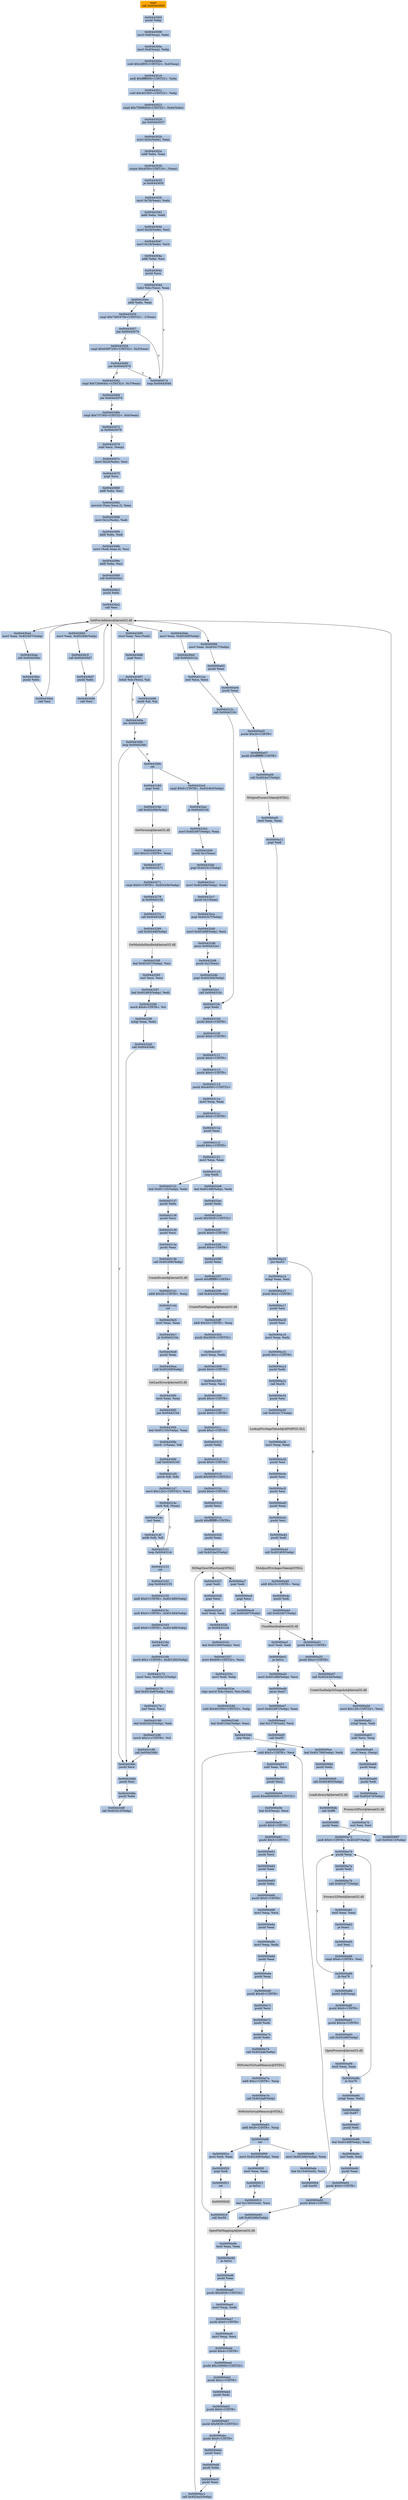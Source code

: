 digraph G {
node[shape=rectangle,style=filled,fillcolor=lightsteelblue,color=lightsteelblue]
bgcolor="transparent"
a0x00443000call_0x00443005[label="start\ncall 0x00443005",color="lightgrey",fillcolor="orange"];
a0x00443005pushl_ebp[label="0x00443005\npushl %ebp"];
a0x00443006movl_0x8esp__ebx[label="0x00443006\nmovl 0x8(%esp), %ebx"];
a0x0044300amovl_0x4esp__ebp[label="0x0044300a\nmovl 0x4(%esp), %ebp"];
a0x0044300esubl_0x2df05UINT32_0x4esp_[label="0x0044300e\nsubl $0x2df05<UINT32>, 0x4(%esp)"];
a0x00443016andl_0xfffff000UINT32_ebx[label="0x00443016\nandl $0xfffff000<UINT32>, %ebx"];
a0x0044301csubl_0x401005UINT32_ebp[label="0x0044301c\nsubl $0x401005<UINT32>, %ebp"];
a0x00443022cmpl_0x73696854UINT32_0x4eebx_[label="0x00443022\ncmpl $0x73696854<UINT32>, 0x4e(%ebx)"];
a0x00443029jne_0x00443037[label="0x00443029\njne 0x00443037"];
a0x0044302bmovl_0x3cebx__eax[label="0x0044302b\nmovl 0x3c(%ebx), %eax"];
a0x0044302eaddl_ebx_eax[label="0x0044302e\naddl %ebx, %eax"];
a0x00443030cmpw_0x4550UINT16_eax_[label="0x00443030\ncmpw $0x4550<UINT16>, (%eax)"];
a0x00443035je_0x0044303f[label="0x00443035\nje 0x0044303f"];
a0x0044303fmovl_0x78eax__edx[label="0x0044303f\nmovl 0x78(%eax), %edx"];
a0x00443042addl_ebx_edx[label="0x00443042\naddl %ebx, %edx"];
a0x00443044movl_0x20edx__esi[label="0x00443044\nmovl 0x20(%edx), %esi"];
a0x00443047movl_0x18edx__ecx[label="0x00443047\nmovl 0x18(%edx), %ecx"];
a0x0044304aaddl_ebx_esi[label="0x0044304a\naddl %ebx, %esi"];
a0x0044304cpushl_ecx[label="0x0044304c\npushl %ecx"];
a0x0044304dlodsl_ds_esi__eax[label="0x0044304d\nlodsl %ds:(%esi), %eax"];
a0x0044304eaddl_ebx_eax[label="0x0044304e\naddl %ebx, %eax"];
a0x00443050cmpl_0x74654700UINT32__1eax_[label="0x00443050\ncmpl $0x74654700<UINT32>, -1(%eax)"];
a0x00443057jne_0x00443074[label="0x00443057\njne 0x00443074"];
a0x00443074loop_0x0044304d[label="0x00443074\nloop 0x0044304d"];
a0x00443059cmpl_0x636f7250UINT32_0x3eax_[label="0x00443059\ncmpl $0x636f7250<UINT32>, 0x3(%eax)"];
a0x00443060jne_0x00443074[label="0x00443060\njne 0x00443074"];
a0x00443062cmpl_0x72646441UINT32_0x7eax_[label="0x00443062\ncmpl $0x72646441<UINT32>, 0x7(%eax)"];
a0x00443069jne_0x00443074[label="0x00443069\njne 0x00443074"];
a0x0044306bcmpl_0x737365UINT32_0xbeax_[label="0x0044306b\ncmpl $0x737365<UINT32>, 0xb(%eax)"];
a0x00443072je_0x00443079[label="0x00443072\nje 0x00443079"];
a0x00443079subl_ecx_esp_[label="0x00443079\nsubl %ecx, (%esp)"];
a0x0044307cmovl_0x24edx__esi[label="0x0044307c\nmovl 0x24(%edx), %esi"];
a0x0044307fpopl_ecx[label="0x0044307f\npopl %ecx"];
a0x00443080addl_ebx_esi[label="0x00443080\naddl %ebx, %esi"];
a0x00443082movzwl_esiecx2__eax[label="0x00443082\nmovzwl (%esi,%ecx,2), %eax"];
a0x00443086movl_0x1cedx__edi[label="0x00443086\nmovl 0x1c(%edx), %edi"];
a0x00443089addl_ebx_edi[label="0x00443089\naddl %ebx, %edi"];
a0x0044308bmovl_edieax4__esi[label="0x0044308b\nmovl (%edi,%eax,4), %esi"];
a0x0044308eaddl_ebx_esi[label="0x0044308e\naddl %ebx, %esi"];
a0x00443090call_0x004430a1[label="0x00443090\ncall 0x004430a1"];
a0x004430a1pushl_ebx[label="0x004430a1\npushl %ebx"];
a0x004430a2call_esi[label="0x004430a2\ncall %esi"];
GetProcAddress_kernel32_dll[label="GetProcAddress@kernel32.dll",color="lightgrey",fillcolor="lightgrey"];
a0x004430a4movl_eax_0x402407ebp_[label="0x004430a4\nmovl %eax, 0x402407(%ebp)"];
a0x004430aacall_0x004430bc[label="0x004430aa\ncall 0x004430bc"];
a0x004430bcpushl_ebx[label="0x004430bc\npushl %ebx"];
a0x004430bdcall_esi[label="0x004430bd\ncall %esi"];
a0x004430bfmovl_eax_0x40240bebp_[label="0x004430bf\nmovl %eax, 0x40240b(%ebp)"];
a0x004430c5call_0x004430d7[label="0x004430c5\ncall 0x004430d7"];
a0x004430d7pushl_ebx[label="0x004430d7\npushl %ebx"];
a0x004430d8call_esi[label="0x004430d8\ncall %esi"];
a0x004430damovl_eax_0x40240febp_[label="0x004430da\nmovl %eax, 0x40240f(%ebp)"];
a0x004430e0call_0x0044312a[label="0x004430e0\ncall 0x0044312a"];
a0x0044312axorl_ecx_ecx[label="0x0044312a\nxorl %ecx, %ecx"];
a0x0044312ccall_0x0044310c[label="0x0044312c\ncall 0x0044310c"];
a0x0044310cpopl_edx[label="0x0044310c\npopl %edx"];
a0x0044310dpushl_0x0UINT8[label="0x0044310d\npushl $0x0<UINT8>"];
a0x0044310fpushl_0x0UINT8[label="0x0044310f\npushl $0x0<UINT8>"];
a0x00443111pushl_0x0UINT8[label="0x00443111\npushl $0x0<UINT8>"];
a0x00443113pushl_0x0UINT8[label="0x00443113\npushl $0x0<UINT8>"];
a0x00443115pushl_0x40001UINT32[label="0x00443115\npushl $0x40001<UINT32>"];
a0x0044311amovl_esp_eax[label="0x0044311a\nmovl %esp, %eax"];
a0x0044311cpushl_0x0UINT8[label="0x0044311c\npushl $0x0<UINT8>"];
a0x0044311epushl_eax[label="0x0044311e\npushl %eax"];
a0x0044311fpushl_0xcUINT8[label="0x0044311f\npushl $0xc<UINT8>"];
a0x00443121movl_esp_eax[label="0x00443121\nmovl %esp, %eax"];
a0x00443123jmp_edx[label="0x00443123\njmp %edx"];
a0x00443131leal_0x401125ebp__edx[label="0x00443131\nleal 0x401125(%ebp), %edx"];
a0x00443137pushl_edx[label="0x00443137\npushl %edx"];
a0x00443138pushl_ecx[label="0x00443138\npushl %ecx"];
a0x00443139pushl_ecx[label="0x00443139\npushl %ecx"];
a0x0044313apushl_eax[label="0x0044313a\npushl %eax"];
a0x0044313bcall_0x40240bebp_[label="0x0044313b\ncall 0x40240b(%ebp)"];
CreateEventA_kernel32_dll[label="CreateEventA@kernel32.dll",color="lightgrey",fillcolor="lightgrey"];
a0x00443141addl_0x20UINT8_esp[label="0x00443141\naddl $0x20<UINT8>, %esp"];
a0x00443144ret[label="0x00443144\nret"];
a0x004430e5testl_eax_eax[label="0x004430e5\ntestl %eax, %eax"];
a0x004430e7je_0x0044310a[label="0x004430e7\nje 0x0044310a"];
a0x004430e9pushl_eax[label="0x004430e9\npushl %eax"];
a0x004430eacall_0x40240febp_[label="0x004430ea\ncall 0x40240f(%ebp)"];
GetLastError_kernel32_dll[label="GetLastError@kernel32.dll",color="lightgrey",fillcolor="lightgrey"];
a0x004430f0testl_eax_eax[label="0x004430f0\ntestl %eax, %eax"];
a0x004430f2jne_0x00443104[label="0x004430f2\njne 0x00443104"];
a0x004430f4leal_0x401155ebp__eax[label="0x004430f4\nleal 0x401155(%ebp), %eax"];
a0x004430famovb__1eax__dl[label="0x004430fa\nmovb -1(%eax), %dl"];
a0x004430fdcall_0x00443145[label="0x004430fd\ncall 0x00443145"];
a0x00443145movb_dl_dh[label="0x00443145\nmovb %dl, %dh"];
a0x00443147movl_0x12b2UINT32_ecx[label="0x00443147\nmovl $0x12b2<UINT32>, %ecx"];
a0x0044314cxorb_dl_eax_[label="0x0044314c\nxorb %dl, (%eax)"];
a0x0044314eincl_eax[label="0x0044314e\nincl %eax"];
a0x0044314faddb_dh_dl[label="0x0044314f\naddb %dh, %dl"];
a0x00443151loop_0x0044314c[label="0x00443151\nloop 0x0044314c"];
a0x00443153ret[label="0x00443153\nret"];
a0x00443102jmp_0x00443155[label="0x00443102\njmp 0x00443155"];
a0x00443155andl_0x0UINT8_0x401480ebp_[label="0x00443155\nandl $0x0<UINT8>, 0x401480(%ebp)"];
a0x0044315candl_0x0UINT8_0x401484ebp_[label="0x0044315c\nandl $0x0<UINT8>, 0x401484(%ebp)"];
a0x00443163andl_0x0UINT8_0x401488ebp_[label="0x00443163\nandl $0x0<UINT8>, 0x401488(%ebp)"];
a0x0044316apushl_edi[label="0x0044316a\npushl %edi"];
a0x0044316bmovb_0x1UINT8_0x401262ebp_[label="0x0044316b\nmovb $0x1<UINT8>, 0x401262(%ebp)"];
a0x00443172movl_esi_0x402413ebp_[label="0x00443172\nmovl %esi, 0x402413(%ebp)"];
a0x00443178leal_0x4014a9ebp__esi[label="0x00443178\nleal 0x4014a9(%ebp), %esi"];
a0x0044317exorl_ecx_ecx[label="0x0044317e\nxorl %ecx, %ecx"];
a0x00443180leal_0x402423ebp__edi[label="0x00443180\nleal 0x402423(%ebp), %edi"];
a0x00443186movb_0x1cUINT8_cl[label="0x00443186\nmovb $0x1c<UINT8>, %cl"];
a0x00443188call_0x0044348c[label="0x00443188\ncall 0x0044348c"];
a0x0044348cpushl_ecx[label="0x0044348c\npushl %ecx"];
a0x0044348dpushl_esi[label="0x0044348d\npushl %esi"];
a0x0044348epushl_ebx[label="0x0044348e\npushl %ebx"];
a0x0044348fcall_0x402413ebp_[label="0x0044348f\ncall 0x402413(%ebp)"];
a0x00443495stosl_eax_es_edi_[label="0x00443495\nstosl %eax, %es:(%edi)"];
a0x00443496popl_ecx[label="0x00443496\npopl %ecx"];
a0x00443497lodsb_ds_esi__al[label="0x00443497\nlodsb %ds:(%esi), %al"];
a0x00443498testb_al_al[label="0x00443498\ntestb %al, %al"];
a0x0044349ajne_0x00443497[label="0x0044349a\njne 0x00443497"];
a0x0044349cloop_0x0044348c[label="0x0044349c\nloop 0x0044348c"];
a0x0044349eret[label="0x0044349e\nret"];
a0x0044318dpopl_edi[label="0x0044318d\npopl %edi"];
a0x0044318ecall_0x40245bebp_[label="0x0044318e\ncall 0x40245b(%ebp)"];
GetVersion_kernel32_dll[label="GetVersion@kernel32.dll",color="lightgrey",fillcolor="lightgrey"];
a0x00443194shrl_0x1fUINT8_eax[label="0x00443194\nshrl $0x1f<UINT8>, %eax"];
a0x00443197je_0x00443271[label="0x00443197\nje 0x00443271"];
a0x00443271cmpl_0x0UINT8_0x40243bebp_[label="0x00443271\ncmpl $0x0<UINT8>, 0x40243b(%ebp)"];
a0x00443278je_0x00443104[label="0x00443278\nje 0x00443104"];
a0x0044327ecall_0x00443289[label="0x0044327e\ncall 0x00443289"];
a0x00443289call_0x40244febp_[label="0x00443289\ncall 0x40244f(%ebp)"];
GetModuleHandleA_kernel32_dll[label="GetModuleHandleA@kernel32.dll",color="lightgrey",fillcolor="lightgrey"];
a0x0044328fleal_0x401637ebp__esi[label="0x0044328f\nleal 0x401637(%ebp), %esi"];
a0x00443295xorl_ecx_ecx[label="0x00443295\nxorl %ecx, %ecx"];
a0x00443297leal_0x402493ebp__edi[label="0x00443297\nleal 0x402493(%ebp), %edi"];
a0x0044329dmovb_0x9UINT8_cl[label="0x0044329d\nmovb $0x9<UINT8>, %cl"];
a0x0044329fxchgl_eax_ebx[label="0x0044329f\nxchgl %eax, %ebx"];
a0x004432a0call_0x0044348c[label="0x004432a0\ncall 0x0044348c"];
a0x004432a5cmpl_0x0UINT8_0x4024b3ebp_[label="0x004432a5\ncmpl $0x0<UINT8>, 0x4024b3(%ebp)"];
a0x004432acje_0x00443104[label="0x004432ac\nje 0x00443104"];
a0x004432b2movl_0x402497ebp__eax[label="0x004432b2\nmovl 0x402497(%ebp), %eax"];
a0x004432b8pushl_0x1eax_[label="0x004432b8\npushl 0x1(%eax)"];
a0x004432bbpopl_0x4023c1ebp_[label="0x004432bb\npopl 0x4023c1(%ebp)"];
a0x004432c1movl_0x40249bebp__eax[label="0x004432c1\nmovl 0x40249b(%ebp), %eax"];
a0x004432c7pushl_0x1eax_[label="0x004432c7\npushl 0x1(%eax)"];
a0x004432capopl_0x4023c7ebp_[label="0x004432ca\npopl 0x4023c7(%ebp)"];
a0x004432d0movl_0x40249febp__ecx[label="0x004432d0\nmovl 0x40249f(%ebp), %ecx"];
a0x004432d6jecxz_0x004432e1[label="0x004432d6\njecxz 0x004432e1"];
a0x004432d8pushl_0x1ecx_[label="0x004432d8\npushl 0x1(%ecx)"];
a0x004432dbpopl_0x4023d4ebp_[label="0x004432db\npopl 0x4023d4(%ebp)"];
a0x004432e1call_0x0044310c[label="0x004432e1\ncall 0x0044310c"];
a0x004432e6leal_0x40149febp__edx[label="0x004432e6\nleal 0x40149f(%ebp), %edx"];
a0x004432ecpushl_edx[label="0x004432ec\npushl %edx"];
a0x004432edpushl_0x5839UINT32[label="0x004432ed\npushl $0x5839<UINT32>"];
a0x004432f2pushl_0x0UINT8[label="0x004432f2\npushl $0x0<UINT8>"];
a0x004432f4pushl_0x4UINT8[label="0x004432f4\npushl $0x4<UINT8>"];
a0x004432f6pushl_eax[label="0x004432f6\npushl %eax"];
a0x004432f7pushl_0xffffffffUINT8[label="0x004432f7\npushl $0xffffffff<UINT8>"];
a0x004432f9call_0x40242bebp_[label="0x004432f9\ncall 0x40242b(%ebp)"];
CreateFileMappingA_kernel32_dll[label="CreateFileMappingA@kernel32.dll",color="lightgrey",fillcolor="lightgrey"];
a0x004432ffaddl_0x20UINT8_esp[label="0x004432ff\naddl $0x20<UINT8>, %esp"];
a0x00443302pushl_0x5839UINT32[label="0x00443302\npushl $0x5839<UINT32>"];
a0x00443307movl_esp_edx[label="0x00443307\nmovl %esp, %edx"];
a0x00443309pushl_0x0UINT8[label="0x00443309\npushl $0x0<UINT8>"];
a0x0044330bmovl_esp_ecx[label="0x0044330b\nmovl %esp, %ecx"];
a0x0044330dpushl_0x4UINT8[label="0x0044330d\npushl $0x4<UINT8>"];
a0x0044330fpushl_0x0UINT8[label="0x0044330f\npushl $0x0<UINT8>"];
a0x00443311pushl_0x2UINT8[label="0x00443311\npushl $0x2<UINT8>"];
a0x00443313pushl_edx[label="0x00443313\npushl %edx"];
a0x00443314pushl_0x0UINT8[label="0x00443314\npushl $0x0<UINT8>"];
a0x00443316pushl_0x5839UINT32[label="0x00443316\npushl $0x5839<UINT32>"];
a0x0044331bpushl_0x0UINT8[label="0x0044331b\npushl $0x0<UINT8>"];
a0x0044331dpushl_ecx[label="0x0044331d\npushl %ecx"];
a0x0044331epushl_0xffffffffUINT8[label="0x0044331e\npushl $0xffffffff<UINT8>"];
a0x00443320pushl_eax[label="0x00443320\npushl %eax"];
a0x00443321call_0x4024a3ebp_[label="0x00443321\ncall 0x4024a3(%ebp)"];
NtMapViewOfSection_NTDLL[label="NtMapViewOfSection@NTDLL",color="lightgrey",fillcolor="lightgrey"];
a0x00443327popl_edi[label="0x00443327\npopl %edi"];
a0x00443328popl_ecx[label="0x00443328\npopl %ecx"];
a0x00443329testl_edi_edi[label="0x00443329\ntestl %edi, %edi"];
a0x0044332bje_0x00443104[label="0x0044332b\nje 0x00443104"];
a0x00443331leal_0x401000ebp__esi[label="0x00443331\nleal 0x401000(%ebp), %esi"];
a0x00443337movl_0x60fUINT32_ecx[label="0x00443337\nmovl $0x60f<UINT32>, %ecx"];
a0x0044333cmovl_edi_ebp[label="0x0044333c\nmovl %edi, %ebp"];
a0x0044333erepz_movsl_ds_esi__es_edi_[label="0x0044333e\nrepz movsl %ds:(%esi), %es:(%edi)"];
a0x00443340subl_0x401000UINT32_ebp[label="0x00443340\nsubl $0x401000<UINT32>, %ebp"];
a0x00443346leal_0x40134eebp__eax[label="0x00443346\nleal 0x40134e(%ebp), %eax"];
a0x0044334cjmp_eax[label="0x0044334c\njmp %eax"];
a0x000009celeal_0x401789ebp__edx[label="0x000009ce\nleal 0x401789(%ebp), %edx"];
a0x000009d4pushl_edx[label="0x000009d4\npushl %edx"];
a0x000009d5call_0x402463ebp_[label="0x000009d5\ncall 0x402463(%ebp)"];
LoadLibraryA_kernel32_dll[label="LoadLibraryA@kernel32.dll",color="lightgrey",fillcolor="lightgrey"];
a0x000009dbcall_0x9f6[label="0x000009db\ncall 0x9f6"];
a0x000009f6pushl_eax[label="0x000009f6\npushl %eax"];
a0x000009f7call_0x402413ebp_[label="0x000009f7\ncall 0x402413(%ebp)"];
a0x000009fdmovl_eax_0x402417ebp_[label="0x000009fd\nmovl %eax, 0x402417(%ebp)"];
a0x00000a03pushl_eax[label="0x00000a03\npushl %eax"];
a0x00000a04pushl_esp[label="0x00000a04\npushl %esp"];
a0x00000a05pushl_0x20UINT8[label="0x00000a05\npushl $0x20<UINT8>"];
a0x00000a07pushl_0xffffffffUINT8[label="0x00000a07\npushl $0xffffffff<UINT8>"];
a0x00000a09call_0x4024a7ebp_[label="0x00000a09\ncall 0x4024a7(%ebp)"];
NtOpenProcessToken_NTDLL[label="NtOpenProcessToken@NTDLL",color="lightgrey",fillcolor="lightgrey"];
a0x00000a0ftestl_eax_eax[label="0x00000a0f\ntestl %eax, %eax"];
a0x00000a11popl_edi[label="0x00000a11\npopl %edi"];
a0x00000a12jne_0xa53[label="0x00000a12\njne 0xa53"];
a0x00000a14xchgl_eax_esi[label="0x00000a14\nxchgl %eax, %esi"];
a0x00000a53pushl_0x0UINT8[label="0x00000a53\npushl $0x0<UINT8>"];
a0x00000a55pushl_0x2UINT8[label="0x00000a55\npushl $0x2<UINT8>"];
a0x00000a57call_0x40243bebp_[label="0x00000a57\ncall 0x40243b(%ebp)"];
CreateToolhelp32Snapshot_kernel32_dll[label="CreateToolhelp32Snapshot@kernel32.dll",color="lightgrey",fillcolor="lightgrey"];
a0x00000a5dmovl_0x128UINT32_ecx[label="0x00000a5d\nmovl $0x128<UINT32>, %ecx"];
a0x00000a62xchgl_eax_edi[label="0x00000a62\nxchgl %eax, %edi"];
a0x00000a63subl_ecx_esp[label="0x00000a63\nsubl %ecx, %esp"];
a0x00000a65movl_ecx_esp_[label="0x00000a65\nmovl %ecx, (%esp)"];
a0x00000a68pushl_esp[label="0x00000a68\npushl %esp"];
a0x00000a69pushl_edi[label="0x00000a69\npushl %edi"];
a0x00000a6acall_0x402473ebp_[label="0x00000a6a\ncall 0x402473(%ebp)"];
Process32First_kernel32_dll[label="Process32First@kernel32.dll",color="lightgrey",fillcolor="lightgrey"];
a0x00000a70xorl_esi_esi[label="0x00000a70\nxorl %esi, %esi"];
a0x00000a72andl_0x0UINT8_0x4024f7ebp_[label="0x00000a72\nandl $0x0<UINT8>, 0x4024f7(%ebp)"];
a0x00000a79pushl_esp[label="0x00000a79\npushl %esp"];
a0x00000a7apushl_edi[label="0x00000a7a\npushl %edi"];
a0x00000a7bcall_0x402477ebp_[label="0x00000a7b\ncall 0x402477(%ebp)"];
Process32Next_kernel32_dll[label="Process32Next@kernel32.dll",color="lightgrey",fillcolor="lightgrey"];
a0x00000a81testl_eax_eax[label="0x00000a81\ntestl %eax, %eax"];
a0x00000a83je_0xae1[label="0x00000a83\nje 0xae1"];
a0x00000a85incl_esi[label="0x00000a85\nincl %esi"];
a0x00000a86cmpl_0x4UINT8_esi[label="0x00000a86\ncmpl $0x4<UINT8>, %esi"];
a0x00000a89jb_0xa79[label="0x00000a89\njb 0xa79"];
a0x00000a8bpushl_0x8esp_[label="0x00000a8b\npushl 0x8(%esp)"];
a0x00000a8fpushl_0x0UINT8[label="0x00000a8f\npushl $0x0<UINT8>"];
a0x00000a91pushl_0x2aUINT8[label="0x00000a91\npushl $0x2a<UINT8>"];
a0x00000a93call_0x40246febp_[label="0x00000a93\ncall 0x40246f(%ebp)"];
OpenProcess_kernel32_dll[label="OpenProcess@kernel32.dll",color="lightgrey",fillcolor="lightgrey"];
a0x00000a99testl_eax_eax[label="0x00000a99\ntestl %eax, %eax"];
a0x00000a9bje_0xa79[label="0x00000a9b\nje 0xa79"];
a0x00000a9dxchgl_eax_ebx[label="0x00000a9d\nxchgl %eax, %ebx"];
a0x00000a9ecall_0xe87[label="0x00000a9e\ncall 0xe87"];
a0x00000e87pushl_edi[label="0x00000e87\npushl %edi"];
a0x00000e88leal_0x40149febp__eax[label="0x00000e88\nleal 0x40149f(%ebp), %eax"];
a0x00000e8exorl_edi_edi[label="0x00000e8e\nxorl %edi, %edi"];
a0x00000e90pushl_eax[label="0x00000e90\npushl %eax"];
a0x00000e91pushl_0x0UINT8[label="0x00000e91\npushl $0x0<UINT8>"];
a0x00000e93pushl_0x6UINT8[label="0x00000e93\npushl $0x6<UINT8>"];
a0x00000e95call_0x40246bebp_[label="0x00000e95\ncall 0x40246b(%ebp)"];
OpenFileMappingA_kernel32_dll[label="OpenFileMappingA@kernel32.dll",color="lightgrey",fillcolor="lightgrey"];
a0x00000e9btestl_eax_eax[label="0x00000e9b\ntestl %eax, %eax"];
a0x00000e9dje_0xf1e[label="0x00000e9d\nje 0xf1e"];
a0x00000e9fpushl_eax[label="0x00000e9f\npushl %eax"];
a0x00000ea0pushl_0x5839UINT32[label="0x00000ea0\npushl $0x5839<UINT32>"];
a0x00000ea5movl_esp_edx[label="0x00000ea5\nmovl %esp, %edx"];
a0x00000ea7pushl_0x0UINT8[label="0x00000ea7\npushl $0x0<UINT8>"];
a0x00000ea9movl_esp_ecx[label="0x00000ea9\nmovl %esp, %ecx"];
a0x00000eabpushl_0x4UINT8[label="0x00000eab\npushl $0x4<UINT8>"];
a0x00000eadpushl_0x100000UINT32[label="0x00000ead\npushl $0x100000<UINT32>"];
a0x00000eb2pushl_0x2UINT8[label="0x00000eb2\npushl $0x2<UINT8>"];
a0x00000eb4pushl_edx[label="0x00000eb4\npushl %edx"];
a0x00000eb5pushl_0x0UINT8[label="0x00000eb5\npushl $0x0<UINT8>"];
a0x00000eb7pushl_0x5839UINT32[label="0x00000eb7\npushl $0x5839<UINT32>"];
a0x00000ebcpushl_0x0UINT8[label="0x00000ebc\npushl $0x0<UINT8>"];
a0x00000ebepushl_ecx[label="0x00000ebe\npushl %ecx"];
a0x00000ebfpushl_ebx[label="0x00000ebf\npushl %ebx"];
a0x00000ec0pushl_eax[label="0x00000ec0\npushl %eax"];
a0x00000ec1call_0x4024a3ebp_[label="0x00000ec1\ncall 0x4024a3(%ebp)"];
a0x00000ec7popl_edi[label="0x00000ec7\npopl %edi"];
a0x00000ec8popl_ecx[label="0x00000ec8\npopl %ecx"];
a0x00000ec9call_0x402407ebp_[label="0x00000ec9\ncall 0x402407(%ebp)"];
CloseHandle_kernel32_dll[label="CloseHandle@kernel32.dll",color="lightgrey",fillcolor="lightgrey"];
a0x00000ecftestl_edi_edi[label="0x00000ecf\ntestl %edi, %edi"];
a0x00000ed1je_0xf1e[label="0x00000ed1\nje 0xf1e"];
a0x00000ed3movl_0x401488ebp__ecx[label="0x00000ed3\nmovl 0x401488(%ebp), %ecx"];
a0x00000ed9jecxz_0xee7[label="0x00000ed9\njecxz 0xee7"];
a0x00000ee7movl_0x402497ebp__eax[label="0x00000ee7\nmovl 0x402497(%ebp), %eax"];
a0x00000eedleal_0x1379edi__ecx[label="0x00000eed\nleal 0x1379(%edi), %ecx"];
a0x00000ef3call_0xe50[label="0x00000ef3\ncall 0xe50"];
a0x00000e50subl_0x5UINT8_ecx[label="0x00000e50\nsubl $0x5<UINT8>, %ecx"];
a0x00000e53subl_eax_ecx[label="0x00000e53\nsubl %eax, %ecx"];
a0x00000e55pushl_ecx[label="0x00000e55\npushl %ecx"];
a0x00000e56pushl_0xe8000000UINT32[label="0x00000e56\npushl $0xe8000000<UINT32>"];
a0x00000e5bleal_0x3esp__ecx[label="0x00000e5b\nleal 0x3(%esp), %ecx"];
a0x00000e5fpushl_0x0UINT8[label="0x00000e5f\npushl $0x0<UINT8>"];
a0x00000e61pushl_0x5UINT8[label="0x00000e61\npushl $0x5<UINT8>"];
a0x00000e63pushl_ecx[label="0x00000e63\npushl %ecx"];
a0x00000e64pushl_eax[label="0x00000e64\npushl %eax"];
a0x00000e65pushl_ebx[label="0x00000e65\npushl %ebx"];
a0x00000e66pushl_0x5UINT8[label="0x00000e66\npushl $0x5<UINT8>"];
a0x00000e68movl_esp_ecx[label="0x00000e68\nmovl %esp, %ecx"];
a0x00000e6apushl_eax[label="0x00000e6a\npushl %eax"];
a0x00000e6bmovl_esp_edx[label="0x00000e6b\nmovl %esp, %edx"];
a0x00000e6dpushl_eax[label="0x00000e6d\npushl %eax"];
a0x00000e6epushl_esp[label="0x00000e6e\npushl %esp"];
a0x00000e6fpushl_0x40UINT8[label="0x00000e6f\npushl $0x40<UINT8>"];
a0x00000e71pushl_ecx[label="0x00000e71\npushl %ecx"];
a0x00000e72pushl_edx[label="0x00000e72\npushl %edx"];
a0x00000e73pushl_ebx[label="0x00000e73\npushl %ebx"];
a0x00000e74call_0x4024abebp_[label="0x00000e74\ncall 0x4024ab(%ebp)"];
NtProtectVirtualMemory_NTDLL[label="NtProtectVirtualMemory@NTDLL",color="lightgrey",fillcolor="lightgrey"];
a0x00000e7aaddl_0xcUINT8_esp[label="0x00000e7a\naddl $0xc<UINT8>, %esp"];
a0x00000e7dcall_0x4024afebp_[label="0x00000e7d\ncall 0x4024af(%ebp)"];
NtWriteVirtualMemory_NTDLL[label="NtWriteVirtualMemory@NTDLL",color="lightgrey",fillcolor="lightgrey"];
a0x00000e83addl_0x8UINT8_esp[label="0x00000e83\naddl $0x8<UINT8>, %esp"];
a0x00000e86ret[label="0x00000e86\nret"];
a0x00000ef8movl_0x40249bebp__eax[label="0x00000ef8\nmovl 0x40249b(%ebp), %eax"];
a0x00000efeleal_0x13c6edi__ecx[label="0x00000efe\nleal 0x13c6(%edi), %ecx"];
a0x00000f04call_0xe50[label="0x00000f04\ncall 0xe50"];
a0x00000f09movl_0x40249febp__eax[label="0x00000f09\nmovl 0x40249f(%ebp), %eax"];
a0x00000f0ftestl_eax_eax[label="0x00000f0f\ntestl %eax, %eax"];
a0x00000f11je_0xf1e[label="0x00000f11\nje 0xf1e"];
a0x00000f13leal_0x13d3edi__ecx[label="0x00000f13\nleal 0x13d3(%edi), %ecx"];
a0x00000f19call_0xe50[label="0x00000f19\ncall 0xe50"];
a0x00000f1emovl_edi_eax[label="0x00000f1e\nmovl %edi, %eax"];
a0x00000f20popl_edi[label="0x00000f20\npopl %edi"];
a0x00000f21ret[label="0x00000f21\nret"];
a0x00005839[label="0x00005839",color="lightgrey",fillcolor="lightgrey"];
a0x00000a15pushl_0x2UINT8[label="0x00000a15\npushl $0x2<UINT8>"];
a0x00000a17pushl_esi[label="0x00000a17\npushl %esi"];
a0x00000a18pushl_esi[label="0x00000a18\npushl %esi"];
a0x00000a19movl_esp_edx[label="0x00000a19\nmovl %esp, %edx"];
a0x00000a1bpushl_0x1UINT8[label="0x00000a1b\npushl $0x1<UINT8>"];
a0x00000a1dpushl_edx[label="0x00000a1d\npushl %edx"];
a0x00000a1ecall_0xa34[label="0x00000a1e\ncall 0xa34"];
a0x00000a34pushl_esi[label="0x00000a34\npushl %esi"];
a0x00000a35call_0x402417ebp_[label="0x00000a35\ncall 0x402417(%ebp)"];
LookupPrivilegeValueA_ADVAPI32_DLL[label="LookupPrivilegeValueA@ADVAPI32.DLL",color="lightgrey",fillcolor="lightgrey"];
a0x00000a3bmovl_esp_eax[label="0x00000a3b\nmovl %esp, %eax"];
a0x00000a3dpushl_esi[label="0x00000a3d\npushl %esi"];
a0x00000a3epushl_esi[label="0x00000a3e\npushl %esi"];
a0x00000a3fpushl_esi[label="0x00000a3f\npushl %esi"];
a0x00000a40pushl_eax[label="0x00000a40\npushl %eax"];
a0x00000a41pushl_esi[label="0x00000a41\npushl %esi"];
a0x00000a42pushl_edi[label="0x00000a42\npushl %edi"];
a0x00000a43call_0x402493ebp_[label="0x00000a43\ncall 0x402493(%ebp)"];
NtAdjustPrivilegesToken_NTDLL[label="NtAdjustPrivilegesToken@NTDLL",color="lightgrey",fillcolor="lightgrey"];
a0x00000a49addl_0x10UINT8_esp[label="0x00000a49\naddl $0x10<UINT8>, %esp"];
a0x00000a4cpushl_edi[label="0x00000a4c\npushl %edi"];
a0x00000a4dcall_0x402407ebp_[label="0x00000a4d\ncall 0x402407(%ebp)"];
a0x00443000call_0x00443005 -> a0x00443005pushl_ebp [color="#000000"];
a0x00443005pushl_ebp -> a0x00443006movl_0x8esp__ebx [color="#000000"];
a0x00443006movl_0x8esp__ebx -> a0x0044300amovl_0x4esp__ebp [color="#000000"];
a0x0044300amovl_0x4esp__ebp -> a0x0044300esubl_0x2df05UINT32_0x4esp_ [color="#000000"];
a0x0044300esubl_0x2df05UINT32_0x4esp_ -> a0x00443016andl_0xfffff000UINT32_ebx [color="#000000"];
a0x00443016andl_0xfffff000UINT32_ebx -> a0x0044301csubl_0x401005UINT32_ebp [color="#000000"];
a0x0044301csubl_0x401005UINT32_ebp -> a0x00443022cmpl_0x73696854UINT32_0x4eebx_ [color="#000000"];
a0x00443022cmpl_0x73696854UINT32_0x4eebx_ -> a0x00443029jne_0x00443037 [color="#000000"];
a0x00443029jne_0x00443037 -> a0x0044302bmovl_0x3cebx__eax [color="#000000",label="F"];
a0x0044302bmovl_0x3cebx__eax -> a0x0044302eaddl_ebx_eax [color="#000000"];
a0x0044302eaddl_ebx_eax -> a0x00443030cmpw_0x4550UINT16_eax_ [color="#000000"];
a0x00443030cmpw_0x4550UINT16_eax_ -> a0x00443035je_0x0044303f [color="#000000"];
a0x00443035je_0x0044303f -> a0x0044303fmovl_0x78eax__edx [color="#000000",label="T"];
a0x0044303fmovl_0x78eax__edx -> a0x00443042addl_ebx_edx [color="#000000"];
a0x00443042addl_ebx_edx -> a0x00443044movl_0x20edx__esi [color="#000000"];
a0x00443044movl_0x20edx__esi -> a0x00443047movl_0x18edx__ecx [color="#000000"];
a0x00443047movl_0x18edx__ecx -> a0x0044304aaddl_ebx_esi [color="#000000"];
a0x0044304aaddl_ebx_esi -> a0x0044304cpushl_ecx [color="#000000"];
a0x0044304cpushl_ecx -> a0x0044304dlodsl_ds_esi__eax [color="#000000"];
a0x0044304dlodsl_ds_esi__eax -> a0x0044304eaddl_ebx_eax [color="#000000"];
a0x0044304eaddl_ebx_eax -> a0x00443050cmpl_0x74654700UINT32__1eax_ [color="#000000"];
a0x00443050cmpl_0x74654700UINT32__1eax_ -> a0x00443057jne_0x00443074 [color="#000000"];
a0x00443057jne_0x00443074 -> a0x00443074loop_0x0044304d [color="#000000",label="T"];
a0x00443074loop_0x0044304d -> a0x0044304dlodsl_ds_esi__eax [color="#000000",label="T"];
a0x00443057jne_0x00443074 -> a0x00443059cmpl_0x636f7250UINT32_0x3eax_ [color="#000000",label="F"];
a0x00443059cmpl_0x636f7250UINT32_0x3eax_ -> a0x00443060jne_0x00443074 [color="#000000"];
a0x00443060jne_0x00443074 -> a0x00443074loop_0x0044304d [color="#000000",label="T"];
a0x00443060jne_0x00443074 -> a0x00443062cmpl_0x72646441UINT32_0x7eax_ [color="#000000",label="F"];
a0x00443062cmpl_0x72646441UINT32_0x7eax_ -> a0x00443069jne_0x00443074 [color="#000000"];
a0x00443069jne_0x00443074 -> a0x0044306bcmpl_0x737365UINT32_0xbeax_ [color="#000000",label="F"];
a0x0044306bcmpl_0x737365UINT32_0xbeax_ -> a0x00443072je_0x00443079 [color="#000000"];
a0x00443072je_0x00443079 -> a0x00443079subl_ecx_esp_ [color="#000000",label="T"];
a0x00443079subl_ecx_esp_ -> a0x0044307cmovl_0x24edx__esi [color="#000000"];
a0x0044307cmovl_0x24edx__esi -> a0x0044307fpopl_ecx [color="#000000"];
a0x0044307fpopl_ecx -> a0x00443080addl_ebx_esi [color="#000000"];
a0x00443080addl_ebx_esi -> a0x00443082movzwl_esiecx2__eax [color="#000000"];
a0x00443082movzwl_esiecx2__eax -> a0x00443086movl_0x1cedx__edi [color="#000000"];
a0x00443086movl_0x1cedx__edi -> a0x00443089addl_ebx_edi [color="#000000"];
a0x00443089addl_ebx_edi -> a0x0044308bmovl_edieax4__esi [color="#000000"];
a0x0044308bmovl_edieax4__esi -> a0x0044308eaddl_ebx_esi [color="#000000"];
a0x0044308eaddl_ebx_esi -> a0x00443090call_0x004430a1 [color="#000000"];
a0x00443090call_0x004430a1 -> a0x004430a1pushl_ebx [color="#000000"];
a0x004430a1pushl_ebx -> a0x004430a2call_esi [color="#000000"];
a0x004430a2call_esi -> GetProcAddress_kernel32_dll [color="#000000"];
GetProcAddress_kernel32_dll -> a0x004430a4movl_eax_0x402407ebp_ [color="#000000"];
a0x004430a4movl_eax_0x402407ebp_ -> a0x004430aacall_0x004430bc [color="#000000"];
a0x004430aacall_0x004430bc -> a0x004430bcpushl_ebx [color="#000000"];
a0x004430bcpushl_ebx -> a0x004430bdcall_esi [color="#000000"];
a0x004430bdcall_esi -> GetProcAddress_kernel32_dll [color="#000000"];
GetProcAddress_kernel32_dll -> a0x004430bfmovl_eax_0x40240bebp_ [color="#000000"];
a0x004430bfmovl_eax_0x40240bebp_ -> a0x004430c5call_0x004430d7 [color="#000000"];
a0x004430c5call_0x004430d7 -> a0x004430d7pushl_ebx [color="#000000"];
a0x004430d7pushl_ebx -> a0x004430d8call_esi [color="#000000"];
a0x004430d8call_esi -> GetProcAddress_kernel32_dll [color="#000000"];
GetProcAddress_kernel32_dll -> a0x004430damovl_eax_0x40240febp_ [color="#000000"];
a0x004430damovl_eax_0x40240febp_ -> a0x004430e0call_0x0044312a [color="#000000"];
a0x004430e0call_0x0044312a -> a0x0044312axorl_ecx_ecx [color="#000000"];
a0x0044312axorl_ecx_ecx -> a0x0044312ccall_0x0044310c [color="#000000"];
a0x0044312ccall_0x0044310c -> a0x0044310cpopl_edx [color="#000000"];
a0x0044310cpopl_edx -> a0x0044310dpushl_0x0UINT8 [color="#000000"];
a0x0044310dpushl_0x0UINT8 -> a0x0044310fpushl_0x0UINT8 [color="#000000"];
a0x0044310fpushl_0x0UINT8 -> a0x00443111pushl_0x0UINT8 [color="#000000"];
a0x00443111pushl_0x0UINT8 -> a0x00443113pushl_0x0UINT8 [color="#000000"];
a0x00443113pushl_0x0UINT8 -> a0x00443115pushl_0x40001UINT32 [color="#000000"];
a0x00443115pushl_0x40001UINT32 -> a0x0044311amovl_esp_eax [color="#000000"];
a0x0044311amovl_esp_eax -> a0x0044311cpushl_0x0UINT8 [color="#000000"];
a0x0044311cpushl_0x0UINT8 -> a0x0044311epushl_eax [color="#000000"];
a0x0044311epushl_eax -> a0x0044311fpushl_0xcUINT8 [color="#000000"];
a0x0044311fpushl_0xcUINT8 -> a0x00443121movl_esp_eax [color="#000000"];
a0x00443121movl_esp_eax -> a0x00443123jmp_edx [color="#000000"];
a0x00443123jmp_edx -> a0x00443131leal_0x401125ebp__edx [color="#000000"];
a0x00443131leal_0x401125ebp__edx -> a0x00443137pushl_edx [color="#000000"];
a0x00443137pushl_edx -> a0x00443138pushl_ecx [color="#000000"];
a0x00443138pushl_ecx -> a0x00443139pushl_ecx [color="#000000"];
a0x00443139pushl_ecx -> a0x0044313apushl_eax [color="#000000"];
a0x0044313apushl_eax -> a0x0044313bcall_0x40240bebp_ [color="#000000"];
a0x0044313bcall_0x40240bebp_ -> CreateEventA_kernel32_dll [color="#000000"];
CreateEventA_kernel32_dll -> a0x00443141addl_0x20UINT8_esp [color="#000000"];
a0x00443141addl_0x20UINT8_esp -> a0x00443144ret [color="#000000"];
a0x00443144ret -> a0x004430e5testl_eax_eax [color="#000000"];
a0x004430e5testl_eax_eax -> a0x004430e7je_0x0044310a [color="#000000"];
a0x004430e7je_0x0044310a -> a0x004430e9pushl_eax [color="#000000",label="F"];
a0x004430e9pushl_eax -> a0x004430eacall_0x40240febp_ [color="#000000"];
a0x004430eacall_0x40240febp_ -> GetLastError_kernel32_dll [color="#000000"];
GetLastError_kernel32_dll -> a0x004430f0testl_eax_eax [color="#000000"];
a0x004430f0testl_eax_eax -> a0x004430f2jne_0x00443104 [color="#000000"];
a0x004430f2jne_0x00443104 -> a0x004430f4leal_0x401155ebp__eax [color="#000000",label="F"];
a0x004430f4leal_0x401155ebp__eax -> a0x004430famovb__1eax__dl [color="#000000"];
a0x004430famovb__1eax__dl -> a0x004430fdcall_0x00443145 [color="#000000"];
a0x004430fdcall_0x00443145 -> a0x00443145movb_dl_dh [color="#000000"];
a0x00443145movb_dl_dh -> a0x00443147movl_0x12b2UINT32_ecx [color="#000000"];
a0x00443147movl_0x12b2UINT32_ecx -> a0x0044314cxorb_dl_eax_ [color="#000000"];
a0x0044314cxorb_dl_eax_ -> a0x0044314eincl_eax [color="#000000"];
a0x0044314eincl_eax -> a0x0044314faddb_dh_dl [color="#000000"];
a0x0044314faddb_dh_dl -> a0x00443151loop_0x0044314c [color="#000000"];
a0x00443151loop_0x0044314c -> a0x0044314cxorb_dl_eax_ [color="#000000",label="T"];
a0x00443151loop_0x0044314c -> a0x00443153ret [color="#000000",label="F"];
a0x00443153ret -> a0x00443102jmp_0x00443155 [color="#000000"];
a0x00443102jmp_0x00443155 -> a0x00443155andl_0x0UINT8_0x401480ebp_ [color="#000000"];
a0x00443155andl_0x0UINT8_0x401480ebp_ -> a0x0044315candl_0x0UINT8_0x401484ebp_ [color="#000000"];
a0x0044315candl_0x0UINT8_0x401484ebp_ -> a0x00443163andl_0x0UINT8_0x401488ebp_ [color="#000000"];
a0x00443163andl_0x0UINT8_0x401488ebp_ -> a0x0044316apushl_edi [color="#000000"];
a0x0044316apushl_edi -> a0x0044316bmovb_0x1UINT8_0x401262ebp_ [color="#000000"];
a0x0044316bmovb_0x1UINT8_0x401262ebp_ -> a0x00443172movl_esi_0x402413ebp_ [color="#000000"];
a0x00443172movl_esi_0x402413ebp_ -> a0x00443178leal_0x4014a9ebp__esi [color="#000000"];
a0x00443178leal_0x4014a9ebp__esi -> a0x0044317exorl_ecx_ecx [color="#000000"];
a0x0044317exorl_ecx_ecx -> a0x00443180leal_0x402423ebp__edi [color="#000000"];
a0x00443180leal_0x402423ebp__edi -> a0x00443186movb_0x1cUINT8_cl [color="#000000"];
a0x00443186movb_0x1cUINT8_cl -> a0x00443188call_0x0044348c [color="#000000"];
a0x00443188call_0x0044348c -> a0x0044348cpushl_ecx [color="#000000"];
a0x0044348cpushl_ecx -> a0x0044348dpushl_esi [color="#000000"];
a0x0044348dpushl_esi -> a0x0044348epushl_ebx [color="#000000"];
a0x0044348epushl_ebx -> a0x0044348fcall_0x402413ebp_ [color="#000000"];
a0x0044348fcall_0x402413ebp_ -> GetProcAddress_kernel32_dll [color="#000000"];
GetProcAddress_kernel32_dll -> a0x00443495stosl_eax_es_edi_ [color="#000000"];
a0x00443495stosl_eax_es_edi_ -> a0x00443496popl_ecx [color="#000000"];
a0x00443496popl_ecx -> a0x00443497lodsb_ds_esi__al [color="#000000"];
a0x00443497lodsb_ds_esi__al -> a0x00443498testb_al_al [color="#000000"];
a0x00443498testb_al_al -> a0x0044349ajne_0x00443497 [color="#000000"];
a0x0044349ajne_0x00443497 -> a0x00443497lodsb_ds_esi__al [color="#000000",label="T"];
a0x0044349ajne_0x00443497 -> a0x0044349cloop_0x0044348c [color="#000000",label="F"];
a0x0044349cloop_0x0044348c -> a0x0044348cpushl_ecx [color="#000000",label="T"];
a0x0044349cloop_0x0044348c -> a0x0044349eret [color="#000000",label="F"];
a0x0044349eret -> a0x0044318dpopl_edi [color="#000000"];
a0x0044318dpopl_edi -> a0x0044318ecall_0x40245bebp_ [color="#000000"];
a0x0044318ecall_0x40245bebp_ -> GetVersion_kernel32_dll [color="#000000"];
GetVersion_kernel32_dll -> a0x00443194shrl_0x1fUINT8_eax [color="#000000"];
a0x00443194shrl_0x1fUINT8_eax -> a0x00443197je_0x00443271 [color="#000000"];
a0x00443197je_0x00443271 -> a0x00443271cmpl_0x0UINT8_0x40243bebp_ [color="#000000",label="T"];
a0x00443271cmpl_0x0UINT8_0x40243bebp_ -> a0x00443278je_0x00443104 [color="#000000"];
a0x00443278je_0x00443104 -> a0x0044327ecall_0x00443289 [color="#000000",label="F"];
a0x0044327ecall_0x00443289 -> a0x00443289call_0x40244febp_ [color="#000000"];
a0x00443289call_0x40244febp_ -> GetModuleHandleA_kernel32_dll [color="#000000"];
GetModuleHandleA_kernel32_dll -> a0x0044328fleal_0x401637ebp__esi [color="#000000"];
a0x0044328fleal_0x401637ebp__esi -> a0x00443295xorl_ecx_ecx [color="#000000"];
a0x00443295xorl_ecx_ecx -> a0x00443297leal_0x402493ebp__edi [color="#000000"];
a0x00443297leal_0x402493ebp__edi -> a0x0044329dmovb_0x9UINT8_cl [color="#000000"];
a0x0044329dmovb_0x9UINT8_cl -> a0x0044329fxchgl_eax_ebx [color="#000000"];
a0x0044329fxchgl_eax_ebx -> a0x004432a0call_0x0044348c [color="#000000"];
a0x004432a0call_0x0044348c -> a0x0044348cpushl_ecx [color="#000000"];
a0x0044349eret -> a0x004432a5cmpl_0x0UINT8_0x4024b3ebp_ [color="#000000"];
a0x004432a5cmpl_0x0UINT8_0x4024b3ebp_ -> a0x004432acje_0x00443104 [color="#000000"];
a0x004432acje_0x00443104 -> a0x004432b2movl_0x402497ebp__eax [color="#000000",label="F"];
a0x004432b2movl_0x402497ebp__eax -> a0x004432b8pushl_0x1eax_ [color="#000000"];
a0x004432b8pushl_0x1eax_ -> a0x004432bbpopl_0x4023c1ebp_ [color="#000000"];
a0x004432bbpopl_0x4023c1ebp_ -> a0x004432c1movl_0x40249bebp__eax [color="#000000"];
a0x004432c1movl_0x40249bebp__eax -> a0x004432c7pushl_0x1eax_ [color="#000000"];
a0x004432c7pushl_0x1eax_ -> a0x004432capopl_0x4023c7ebp_ [color="#000000"];
a0x004432capopl_0x4023c7ebp_ -> a0x004432d0movl_0x40249febp__ecx [color="#000000"];
a0x004432d0movl_0x40249febp__ecx -> a0x004432d6jecxz_0x004432e1 [color="#000000"];
a0x004432d6jecxz_0x004432e1 -> a0x004432d8pushl_0x1ecx_ [color="#000000",label="F"];
a0x004432d8pushl_0x1ecx_ -> a0x004432dbpopl_0x4023d4ebp_ [color="#000000"];
a0x004432dbpopl_0x4023d4ebp_ -> a0x004432e1call_0x0044310c [color="#000000"];
a0x004432e1call_0x0044310c -> a0x0044310cpopl_edx [color="#000000"];
a0x00443123jmp_edx -> a0x004432e6leal_0x40149febp__edx [color="#000000"];
a0x004432e6leal_0x40149febp__edx -> a0x004432ecpushl_edx [color="#000000"];
a0x004432ecpushl_edx -> a0x004432edpushl_0x5839UINT32 [color="#000000"];
a0x004432edpushl_0x5839UINT32 -> a0x004432f2pushl_0x0UINT8 [color="#000000"];
a0x004432f2pushl_0x0UINT8 -> a0x004432f4pushl_0x4UINT8 [color="#000000"];
a0x004432f4pushl_0x4UINT8 -> a0x004432f6pushl_eax [color="#000000"];
a0x004432f6pushl_eax -> a0x004432f7pushl_0xffffffffUINT8 [color="#000000"];
a0x004432f7pushl_0xffffffffUINT8 -> a0x004432f9call_0x40242bebp_ [color="#000000"];
a0x004432f9call_0x40242bebp_ -> CreateFileMappingA_kernel32_dll [color="#000000"];
CreateFileMappingA_kernel32_dll -> a0x004432ffaddl_0x20UINT8_esp [color="#000000"];
a0x004432ffaddl_0x20UINT8_esp -> a0x00443302pushl_0x5839UINT32 [color="#000000"];
a0x00443302pushl_0x5839UINT32 -> a0x00443307movl_esp_edx [color="#000000"];
a0x00443307movl_esp_edx -> a0x00443309pushl_0x0UINT8 [color="#000000"];
a0x00443309pushl_0x0UINT8 -> a0x0044330bmovl_esp_ecx [color="#000000"];
a0x0044330bmovl_esp_ecx -> a0x0044330dpushl_0x4UINT8 [color="#000000"];
a0x0044330dpushl_0x4UINT8 -> a0x0044330fpushl_0x0UINT8 [color="#000000"];
a0x0044330fpushl_0x0UINT8 -> a0x00443311pushl_0x2UINT8 [color="#000000"];
a0x00443311pushl_0x2UINT8 -> a0x00443313pushl_edx [color="#000000"];
a0x00443313pushl_edx -> a0x00443314pushl_0x0UINT8 [color="#000000"];
a0x00443314pushl_0x0UINT8 -> a0x00443316pushl_0x5839UINT32 [color="#000000"];
a0x00443316pushl_0x5839UINT32 -> a0x0044331bpushl_0x0UINT8 [color="#000000"];
a0x0044331bpushl_0x0UINT8 -> a0x0044331dpushl_ecx [color="#000000"];
a0x0044331dpushl_ecx -> a0x0044331epushl_0xffffffffUINT8 [color="#000000"];
a0x0044331epushl_0xffffffffUINT8 -> a0x00443320pushl_eax [color="#000000"];
a0x00443320pushl_eax -> a0x00443321call_0x4024a3ebp_ [color="#000000"];
a0x00443321call_0x4024a3ebp_ -> NtMapViewOfSection_NTDLL [color="#000000"];
NtMapViewOfSection_NTDLL -> a0x00443327popl_edi [color="#000000"];
a0x00443327popl_edi -> a0x00443328popl_ecx [color="#000000"];
a0x00443328popl_ecx -> a0x00443329testl_edi_edi [color="#000000"];
a0x00443329testl_edi_edi -> a0x0044332bje_0x00443104 [color="#000000"];
a0x0044332bje_0x00443104 -> a0x00443331leal_0x401000ebp__esi [color="#000000",label="F"];
a0x00443331leal_0x401000ebp__esi -> a0x00443337movl_0x60fUINT32_ecx [color="#000000"];
a0x00443337movl_0x60fUINT32_ecx -> a0x0044333cmovl_edi_ebp [color="#000000"];
a0x0044333cmovl_edi_ebp -> a0x0044333erepz_movsl_ds_esi__es_edi_ [color="#000000"];
a0x0044333erepz_movsl_ds_esi__es_edi_ -> a0x00443340subl_0x401000UINT32_ebp [color="#000000"];
a0x00443340subl_0x401000UINT32_ebp -> a0x00443346leal_0x40134eebp__eax [color="#000000"];
a0x00443346leal_0x40134eebp__eax -> a0x0044334cjmp_eax [color="#000000"];
a0x0044334cjmp_eax -> a0x000009celeal_0x401789ebp__edx [color="#000000"];
a0x000009celeal_0x401789ebp__edx -> a0x000009d4pushl_edx [color="#000000"];
a0x000009d4pushl_edx -> a0x000009d5call_0x402463ebp_ [color="#000000"];
a0x000009d5call_0x402463ebp_ -> LoadLibraryA_kernel32_dll [color="#000000"];
LoadLibraryA_kernel32_dll -> a0x000009dbcall_0x9f6 [color="#000000"];
a0x000009dbcall_0x9f6 -> a0x000009f6pushl_eax [color="#000000"];
a0x000009f6pushl_eax -> a0x000009f7call_0x402413ebp_ [color="#000000"];
a0x000009f7call_0x402413ebp_ -> GetProcAddress_kernel32_dll [color="#000000"];
GetProcAddress_kernel32_dll -> a0x000009fdmovl_eax_0x402417ebp_ [color="#000000"];
a0x000009fdmovl_eax_0x402417ebp_ -> a0x00000a03pushl_eax [color="#000000"];
a0x00000a03pushl_eax -> a0x00000a04pushl_esp [color="#000000"];
a0x00000a04pushl_esp -> a0x00000a05pushl_0x20UINT8 [color="#000000"];
a0x00000a05pushl_0x20UINT8 -> a0x00000a07pushl_0xffffffffUINT8 [color="#000000"];
a0x00000a07pushl_0xffffffffUINT8 -> a0x00000a09call_0x4024a7ebp_ [color="#000000"];
a0x00000a09call_0x4024a7ebp_ -> NtOpenProcessToken_NTDLL [color="#000000"];
NtOpenProcessToken_NTDLL -> a0x00000a0ftestl_eax_eax [color="#000000"];
a0x00000a0ftestl_eax_eax -> a0x00000a11popl_edi [color="#000000"];
a0x00000a11popl_edi -> a0x00000a12jne_0xa53 [color="#000000"];
a0x00000a12jne_0xa53 -> a0x00000a14xchgl_eax_esi [color="#000000",label="F"];
a0x00000a12jne_0xa53 -> a0x00000a53pushl_0x0UINT8 [color="#000000",label="T"];
a0x00000a53pushl_0x0UINT8 -> a0x00000a55pushl_0x2UINT8 [color="#000000"];
a0x00000a55pushl_0x2UINT8 -> a0x00000a57call_0x40243bebp_ [color="#000000"];
a0x00000a57call_0x40243bebp_ -> CreateToolhelp32Snapshot_kernel32_dll [color="#000000"];
CreateToolhelp32Snapshot_kernel32_dll -> a0x00000a5dmovl_0x128UINT32_ecx [color="#000000"];
a0x00000a5dmovl_0x128UINT32_ecx -> a0x00000a62xchgl_eax_edi [color="#000000"];
a0x00000a62xchgl_eax_edi -> a0x00000a63subl_ecx_esp [color="#000000"];
a0x00000a63subl_ecx_esp -> a0x00000a65movl_ecx_esp_ [color="#000000"];
a0x00000a65movl_ecx_esp_ -> a0x00000a68pushl_esp [color="#000000"];
a0x00000a68pushl_esp -> a0x00000a69pushl_edi [color="#000000"];
a0x00000a69pushl_edi -> a0x00000a6acall_0x402473ebp_ [color="#000000"];
a0x00000a6acall_0x402473ebp_ -> Process32First_kernel32_dll [color="#000000"];
Process32First_kernel32_dll -> a0x00000a70xorl_esi_esi [color="#000000"];
a0x00000a70xorl_esi_esi -> a0x00000a72andl_0x0UINT8_0x4024f7ebp_ [color="#000000"];
a0x00000a72andl_0x0UINT8_0x4024f7ebp_ -> a0x00000a79pushl_esp [color="#000000"];
a0x00000a79pushl_esp -> a0x00000a7apushl_edi [color="#000000"];
a0x00000a7apushl_edi -> a0x00000a7bcall_0x402477ebp_ [color="#000000"];
a0x00000a7bcall_0x402477ebp_ -> Process32Next_kernel32_dll [color="#000000"];
Process32Next_kernel32_dll -> a0x00000a81testl_eax_eax [color="#000000"];
a0x00000a81testl_eax_eax -> a0x00000a83je_0xae1 [color="#000000"];
a0x00000a83je_0xae1 -> a0x00000a85incl_esi [color="#000000",label="F"];
a0x00000a85incl_esi -> a0x00000a86cmpl_0x4UINT8_esi [color="#000000"];
a0x00000a86cmpl_0x4UINT8_esi -> a0x00000a89jb_0xa79 [color="#000000"];
a0x00000a89jb_0xa79 -> a0x00000a79pushl_esp [color="#000000",label="T"];
a0x00000a89jb_0xa79 -> a0x00000a8bpushl_0x8esp_ [color="#000000",label="F"];
a0x00000a8bpushl_0x8esp_ -> a0x00000a8fpushl_0x0UINT8 [color="#000000"];
a0x00000a8fpushl_0x0UINT8 -> a0x00000a91pushl_0x2aUINT8 [color="#000000"];
a0x00000a91pushl_0x2aUINT8 -> a0x00000a93call_0x40246febp_ [color="#000000"];
a0x00000a93call_0x40246febp_ -> OpenProcess_kernel32_dll [color="#000000"];
OpenProcess_kernel32_dll -> a0x00000a99testl_eax_eax [color="#000000"];
a0x00000a99testl_eax_eax -> a0x00000a9bje_0xa79 [color="#000000"];
a0x00000a9bje_0xa79 -> a0x00000a79pushl_esp [color="#000000",label="T"];
a0x00000a9bje_0xa79 -> a0x00000a9dxchgl_eax_ebx [color="#000000",label="F"];
a0x00000a9dxchgl_eax_ebx -> a0x00000a9ecall_0xe87 [color="#000000"];
a0x00000a9ecall_0xe87 -> a0x00000e87pushl_edi [color="#000000"];
a0x00000e87pushl_edi -> a0x00000e88leal_0x40149febp__eax [color="#000000"];
a0x00000e88leal_0x40149febp__eax -> a0x00000e8exorl_edi_edi [color="#000000"];
a0x00000e8exorl_edi_edi -> a0x00000e90pushl_eax [color="#000000"];
a0x00000e90pushl_eax -> a0x00000e91pushl_0x0UINT8 [color="#000000"];
a0x00000e91pushl_0x0UINT8 -> a0x00000e93pushl_0x6UINT8 [color="#000000"];
a0x00000e93pushl_0x6UINT8 -> a0x00000e95call_0x40246bebp_ [color="#000000"];
a0x00000e95call_0x40246bebp_ -> OpenFileMappingA_kernel32_dll [color="#000000"];
OpenFileMappingA_kernel32_dll -> a0x00000e9btestl_eax_eax [color="#000000"];
a0x00000e9btestl_eax_eax -> a0x00000e9dje_0xf1e [color="#000000"];
a0x00000e9dje_0xf1e -> a0x00000e9fpushl_eax [color="#000000",label="F"];
a0x00000e9fpushl_eax -> a0x00000ea0pushl_0x5839UINT32 [color="#000000"];
a0x00000ea0pushl_0x5839UINT32 -> a0x00000ea5movl_esp_edx [color="#000000"];
a0x00000ea5movl_esp_edx -> a0x00000ea7pushl_0x0UINT8 [color="#000000"];
a0x00000ea7pushl_0x0UINT8 -> a0x00000ea9movl_esp_ecx [color="#000000"];
a0x00000ea9movl_esp_ecx -> a0x00000eabpushl_0x4UINT8 [color="#000000"];
a0x00000eabpushl_0x4UINT8 -> a0x00000eadpushl_0x100000UINT32 [color="#000000"];
a0x00000eadpushl_0x100000UINT32 -> a0x00000eb2pushl_0x2UINT8 [color="#000000"];
a0x00000eb2pushl_0x2UINT8 -> a0x00000eb4pushl_edx [color="#000000"];
a0x00000eb4pushl_edx -> a0x00000eb5pushl_0x0UINT8 [color="#000000"];
a0x00000eb5pushl_0x0UINT8 -> a0x00000eb7pushl_0x5839UINT32 [color="#000000"];
a0x00000eb7pushl_0x5839UINT32 -> a0x00000ebcpushl_0x0UINT8 [color="#000000"];
a0x00000ebcpushl_0x0UINT8 -> a0x00000ebepushl_ecx [color="#000000"];
a0x00000ebepushl_ecx -> a0x00000ebfpushl_ebx [color="#000000"];
a0x00000ebfpushl_ebx -> a0x00000ec0pushl_eax [color="#000000"];
a0x00000ec0pushl_eax -> a0x00000ec1call_0x4024a3ebp_ [color="#000000"];
a0x00000ec1call_0x4024a3ebp_ -> NtMapViewOfSection_NTDLL [color="#000000"];
NtMapViewOfSection_NTDLL -> a0x00000ec7popl_edi [color="#000000"];
a0x00000ec7popl_edi -> a0x00000ec8popl_ecx [color="#000000"];
a0x00000ec8popl_ecx -> a0x00000ec9call_0x402407ebp_ [color="#000000"];
a0x00000ec9call_0x402407ebp_ -> CloseHandle_kernel32_dll [color="#000000"];
CloseHandle_kernel32_dll -> a0x00000ecftestl_edi_edi [color="#000000"];
a0x00000ecftestl_edi_edi -> a0x00000ed1je_0xf1e [color="#000000"];
a0x00000ed1je_0xf1e -> a0x00000ed3movl_0x401488ebp__ecx [color="#000000",label="F"];
a0x00000ed3movl_0x401488ebp__ecx -> a0x00000ed9jecxz_0xee7 [color="#000000"];
a0x00000ed9jecxz_0xee7 -> a0x00000ee7movl_0x402497ebp__eax [color="#000000",label="T"];
a0x00000ee7movl_0x402497ebp__eax -> a0x00000eedleal_0x1379edi__ecx [color="#000000"];
a0x00000eedleal_0x1379edi__ecx -> a0x00000ef3call_0xe50 [color="#000000"];
a0x00000ef3call_0xe50 -> a0x00000e50subl_0x5UINT8_ecx [color="#000000"];
a0x00000e50subl_0x5UINT8_ecx -> a0x00000e53subl_eax_ecx [color="#000000"];
a0x00000e53subl_eax_ecx -> a0x00000e55pushl_ecx [color="#000000"];
a0x00000e55pushl_ecx -> a0x00000e56pushl_0xe8000000UINT32 [color="#000000"];
a0x00000e56pushl_0xe8000000UINT32 -> a0x00000e5bleal_0x3esp__ecx [color="#000000"];
a0x00000e5bleal_0x3esp__ecx -> a0x00000e5fpushl_0x0UINT8 [color="#000000"];
a0x00000e5fpushl_0x0UINT8 -> a0x00000e61pushl_0x5UINT8 [color="#000000"];
a0x00000e61pushl_0x5UINT8 -> a0x00000e63pushl_ecx [color="#000000"];
a0x00000e63pushl_ecx -> a0x00000e64pushl_eax [color="#000000"];
a0x00000e64pushl_eax -> a0x00000e65pushl_ebx [color="#000000"];
a0x00000e65pushl_ebx -> a0x00000e66pushl_0x5UINT8 [color="#000000"];
a0x00000e66pushl_0x5UINT8 -> a0x00000e68movl_esp_ecx [color="#000000"];
a0x00000e68movl_esp_ecx -> a0x00000e6apushl_eax [color="#000000"];
a0x00000e6apushl_eax -> a0x00000e6bmovl_esp_edx [color="#000000"];
a0x00000e6bmovl_esp_edx -> a0x00000e6dpushl_eax [color="#000000"];
a0x00000e6dpushl_eax -> a0x00000e6epushl_esp [color="#000000"];
a0x00000e6epushl_esp -> a0x00000e6fpushl_0x40UINT8 [color="#000000"];
a0x00000e6fpushl_0x40UINT8 -> a0x00000e71pushl_ecx [color="#000000"];
a0x00000e71pushl_ecx -> a0x00000e72pushl_edx [color="#000000"];
a0x00000e72pushl_edx -> a0x00000e73pushl_ebx [color="#000000"];
a0x00000e73pushl_ebx -> a0x00000e74call_0x4024abebp_ [color="#000000"];
a0x00000e74call_0x4024abebp_ -> NtProtectVirtualMemory_NTDLL [color="#000000"];
NtProtectVirtualMemory_NTDLL -> a0x00000e7aaddl_0xcUINT8_esp [color="#000000"];
a0x00000e7aaddl_0xcUINT8_esp -> a0x00000e7dcall_0x4024afebp_ [color="#000000"];
a0x00000e7dcall_0x4024afebp_ -> NtWriteVirtualMemory_NTDLL [color="#000000"];
NtWriteVirtualMemory_NTDLL -> a0x00000e83addl_0x8UINT8_esp [color="#000000"];
a0x00000e83addl_0x8UINT8_esp -> a0x00000e86ret [color="#000000"];
a0x00000e86ret -> a0x00000ef8movl_0x40249bebp__eax [color="#000000"];
a0x00000ef8movl_0x40249bebp__eax -> a0x00000efeleal_0x13c6edi__ecx [color="#000000"];
a0x00000efeleal_0x13c6edi__ecx -> a0x00000f04call_0xe50 [color="#000000"];
a0x00000f04call_0xe50 -> a0x00000e50subl_0x5UINT8_ecx [color="#000000"];
a0x00000e86ret -> a0x00000f09movl_0x40249febp__eax [color="#000000"];
a0x00000f09movl_0x40249febp__eax -> a0x00000f0ftestl_eax_eax [color="#000000"];
a0x00000f0ftestl_eax_eax -> a0x00000f11je_0xf1e [color="#000000"];
a0x00000f11je_0xf1e -> a0x00000f13leal_0x13d3edi__ecx [color="#000000",label="F"];
a0x00000f13leal_0x13d3edi__ecx -> a0x00000f19call_0xe50 [color="#000000"];
a0x00000f19call_0xe50 -> a0x00000e50subl_0x5UINT8_ecx [color="#000000"];
a0x00000e86ret -> a0x00000f1emovl_edi_eax [color="#000000"];
a0x00000f1emovl_edi_eax -> a0x00000f20popl_edi [color="#000000"];
a0x00000f20popl_edi -> a0x00000f21ret [color="#000000"];
a0x00000f21ret -> a0x00005839 [color="#000000"];
a0x00000a14xchgl_eax_esi -> a0x00000a15pushl_0x2UINT8 [color="#000000"];
a0x00000a15pushl_0x2UINT8 -> a0x00000a17pushl_esi [color="#000000"];
a0x00000a17pushl_esi -> a0x00000a18pushl_esi [color="#000000"];
a0x00000a18pushl_esi -> a0x00000a19movl_esp_edx [color="#000000"];
a0x00000a19movl_esp_edx -> a0x00000a1bpushl_0x1UINT8 [color="#000000"];
a0x00000a1bpushl_0x1UINT8 -> a0x00000a1dpushl_edx [color="#000000"];
a0x00000a1dpushl_edx -> a0x00000a1ecall_0xa34 [color="#000000"];
a0x00000a1ecall_0xa34 -> a0x00000a34pushl_esi [color="#000000"];
a0x00000a34pushl_esi -> a0x00000a35call_0x402417ebp_ [color="#000000"];
a0x00000a35call_0x402417ebp_ -> LookupPrivilegeValueA_ADVAPI32_DLL [color="#000000"];
LookupPrivilegeValueA_ADVAPI32_DLL -> a0x00000a3bmovl_esp_eax [color="#000000"];
a0x00000a3bmovl_esp_eax -> a0x00000a3dpushl_esi [color="#000000"];
a0x00000a3dpushl_esi -> a0x00000a3epushl_esi [color="#000000"];
a0x00000a3epushl_esi -> a0x00000a3fpushl_esi [color="#000000"];
a0x00000a3fpushl_esi -> a0x00000a40pushl_eax [color="#000000"];
a0x00000a40pushl_eax -> a0x00000a41pushl_esi [color="#000000"];
a0x00000a41pushl_esi -> a0x00000a42pushl_edi [color="#000000"];
a0x00000a42pushl_edi -> a0x00000a43call_0x402493ebp_ [color="#000000"];
a0x00000a43call_0x402493ebp_ -> NtAdjustPrivilegesToken_NTDLL [color="#000000"];
NtAdjustPrivilegesToken_NTDLL -> a0x00000a49addl_0x10UINT8_esp [color="#000000"];
a0x00000a49addl_0x10UINT8_esp -> a0x00000a4cpushl_edi [color="#000000"];
a0x00000a4cpushl_edi -> a0x00000a4dcall_0x402407ebp_ [color="#000000"];
a0x00000a4dcall_0x402407ebp_ -> CloseHandle_kernel32_dll [color="#000000"];
CloseHandle_kernel32_dll -> a0x00000a53pushl_0x0UINT8 [color="#000000"];
}
